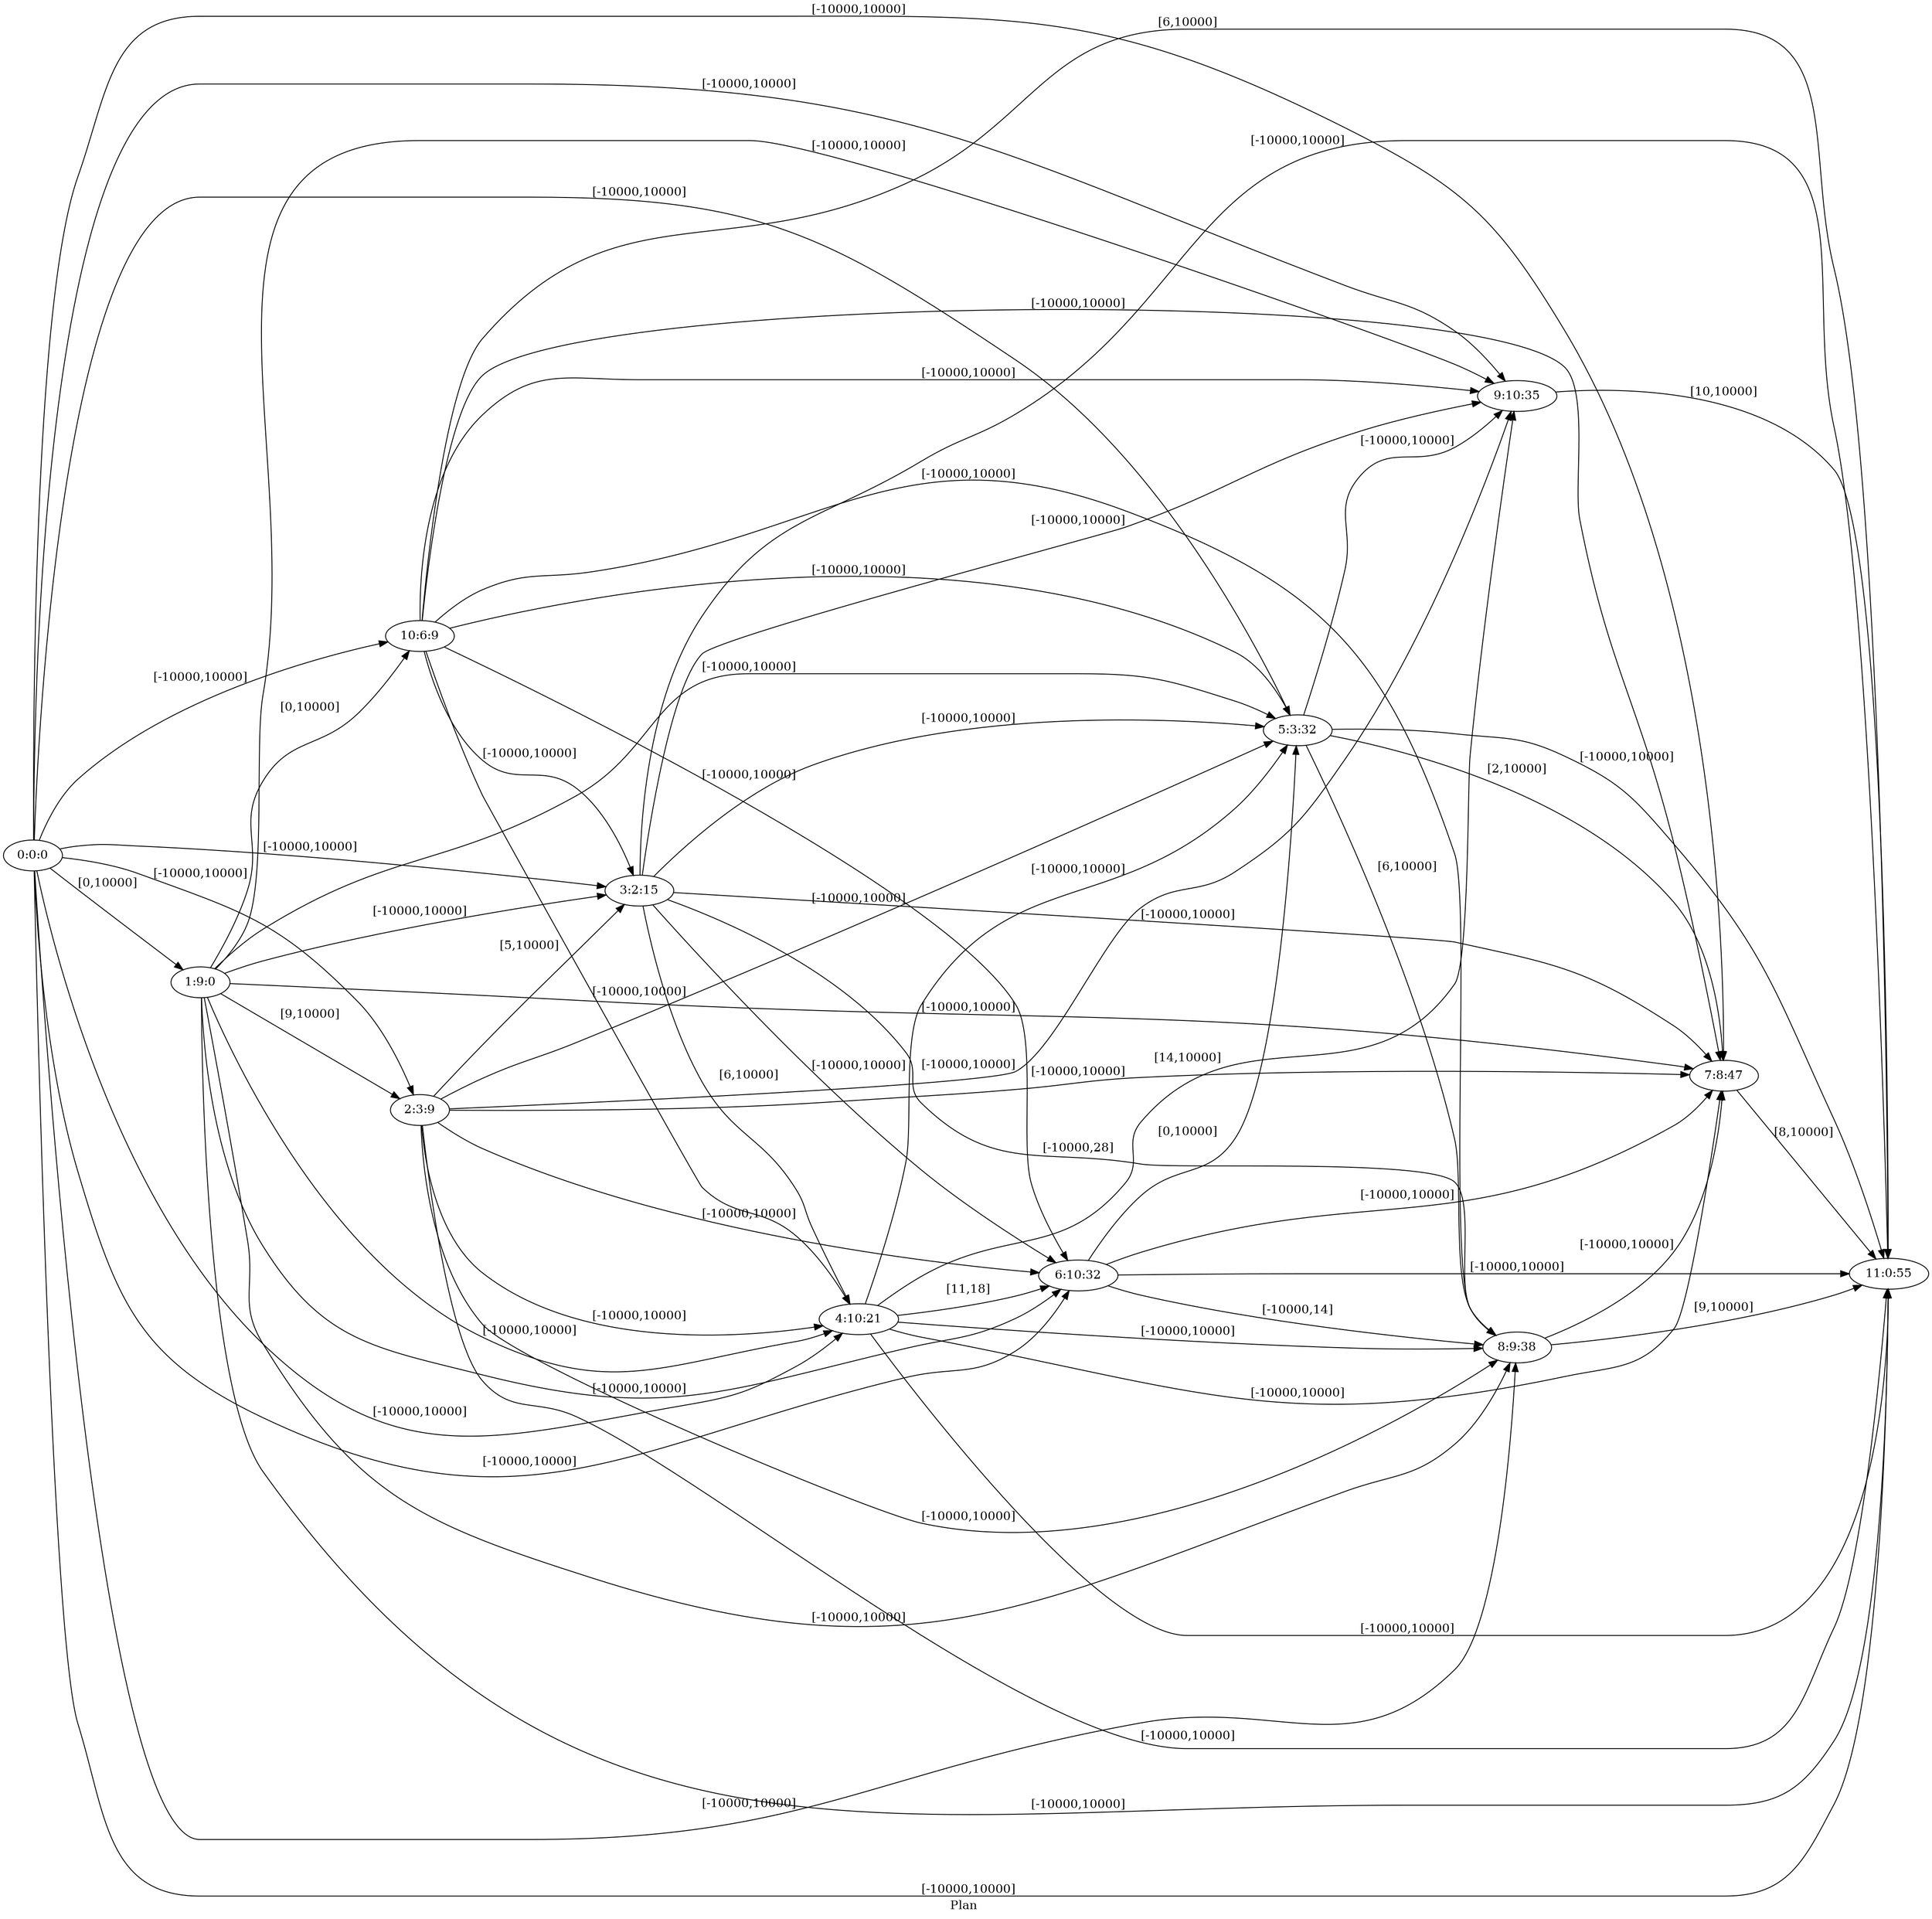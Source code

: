 digraph G {
 rankdir = LR;
 nodesep = .45; 
 size = 30;
label="Plan ";
 fldt = 0.586053;
"0:0:0"->"1:9:0"[ label = "[0,10000]"];
"0:0:0"->"2:3:9"[ label = "[-10000,10000]"];
"0:0:0"->"3:2:15"[ label = "[-10000,10000]"];
"0:0:0"->"4:10:21"[ label = "[-10000,10000]"];
"0:0:0"->"5:3:32"[ label = "[-10000,10000]"];
"0:0:0"->"6:10:32"[ label = "[-10000,10000]"];
"0:0:0"->"7:8:47"[ label = "[-10000,10000]"];
"0:0:0"->"8:9:38"[ label = "[-10000,10000]"];
"0:0:0"->"9:10:35"[ label = "[-10000,10000]"];
"0:0:0"->"10:6:9"[ label = "[-10000,10000]"];
"0:0:0"->"11:0:55"[ label = "[-10000,10000]"];
"1:9:0"->"2:3:9"[ label = "[9,10000]"];
"1:9:0"->"3:2:15"[ label = "[-10000,10000]"];
"1:9:0"->"4:10:21"[ label = "[-10000,10000]"];
"1:9:0"->"5:3:32"[ label = "[-10000,10000]"];
"1:9:0"->"6:10:32"[ label = "[-10000,10000]"];
"1:9:0"->"7:8:47"[ label = "[-10000,10000]"];
"1:9:0"->"8:9:38"[ label = "[-10000,10000]"];
"1:9:0"->"9:10:35"[ label = "[-10000,10000]"];
"1:9:0"->"10:6:9"[ label = "[0,10000]"];
"1:9:0"->"11:0:55"[ label = "[-10000,10000]"];
"2:3:9"->"3:2:15"[ label = "[5,10000]"];
"2:3:9"->"4:10:21"[ label = "[-10000,10000]"];
"2:3:9"->"5:3:32"[ label = "[-10000,10000]"];
"2:3:9"->"6:10:32"[ label = "[-10000,10000]"];
"2:3:9"->"7:8:47"[ label = "[-10000,10000]"];
"2:3:9"->"8:9:38"[ label = "[-10000,10000]"];
"2:3:9"->"9:10:35"[ label = "[-10000,10000]"];
"2:3:9"->"11:0:55"[ label = "[-10000,10000]"];
"3:2:15"->"4:10:21"[ label = "[6,10000]"];
"3:2:15"->"5:3:32"[ label = "[-10000,10000]"];
"3:2:15"->"6:10:32"[ label = "[-10000,10000]"];
"3:2:15"->"7:8:47"[ label = "[-10000,10000]"];
"3:2:15"->"8:9:38"[ label = "[-10000,28]"];
"3:2:15"->"9:10:35"[ label = "[-10000,10000]"];
"3:2:15"->"11:0:55"[ label = "[-10000,10000]"];
"4:10:21"->"5:3:32"[ label = "[-10000,10000]"];
"4:10:21"->"6:10:32"[ label = "[11,18]"];
"4:10:21"->"7:8:47"[ label = "[-10000,10000]"];
"4:10:21"->"8:9:38"[ label = "[-10000,10000]"];
"4:10:21"->"9:10:35"[ label = "[14,10000]"];
"4:10:21"->"11:0:55"[ label = "[-10000,10000]"];
"5:3:32"->"7:8:47"[ label = "[2,10000]"];
"5:3:32"->"8:9:38"[ label = "[6,10000]"];
"5:3:32"->"9:10:35"[ label = "[-10000,10000]"];
"5:3:32"->"11:0:55"[ label = "[-10000,10000]"];
"6:10:32"->"5:3:32"[ label = "[0,10000]"];
"6:10:32"->"7:8:47"[ label = "[-10000,10000]"];
"6:10:32"->"8:9:38"[ label = "[-10000,14]"];
"6:10:32"->"11:0:55"[ label = "[-10000,10000]"];
"7:8:47"->"11:0:55"[ label = "[8,10000]"];
"8:9:38"->"7:8:47"[ label = "[-10000,10000]"];
"8:9:38"->"11:0:55"[ label = "[9,10000]"];
"9:10:35"->"11:0:55"[ label = "[10,10000]"];
"10:6:9"->"3:2:15"[ label = "[-10000,10000]"];
"10:6:9"->"4:10:21"[ label = "[-10000,10000]"];
"10:6:9"->"5:3:32"[ label = "[-10000,10000]"];
"10:6:9"->"6:10:32"[ label = "[-10000,10000]"];
"10:6:9"->"7:8:47"[ label = "[-10000,10000]"];
"10:6:9"->"8:9:38"[ label = "[-10000,10000]"];
"10:6:9"->"9:10:35"[ label = "[-10000,10000]"];
"10:6:9"->"11:0:55"[ label = "[6,10000]"];
}
